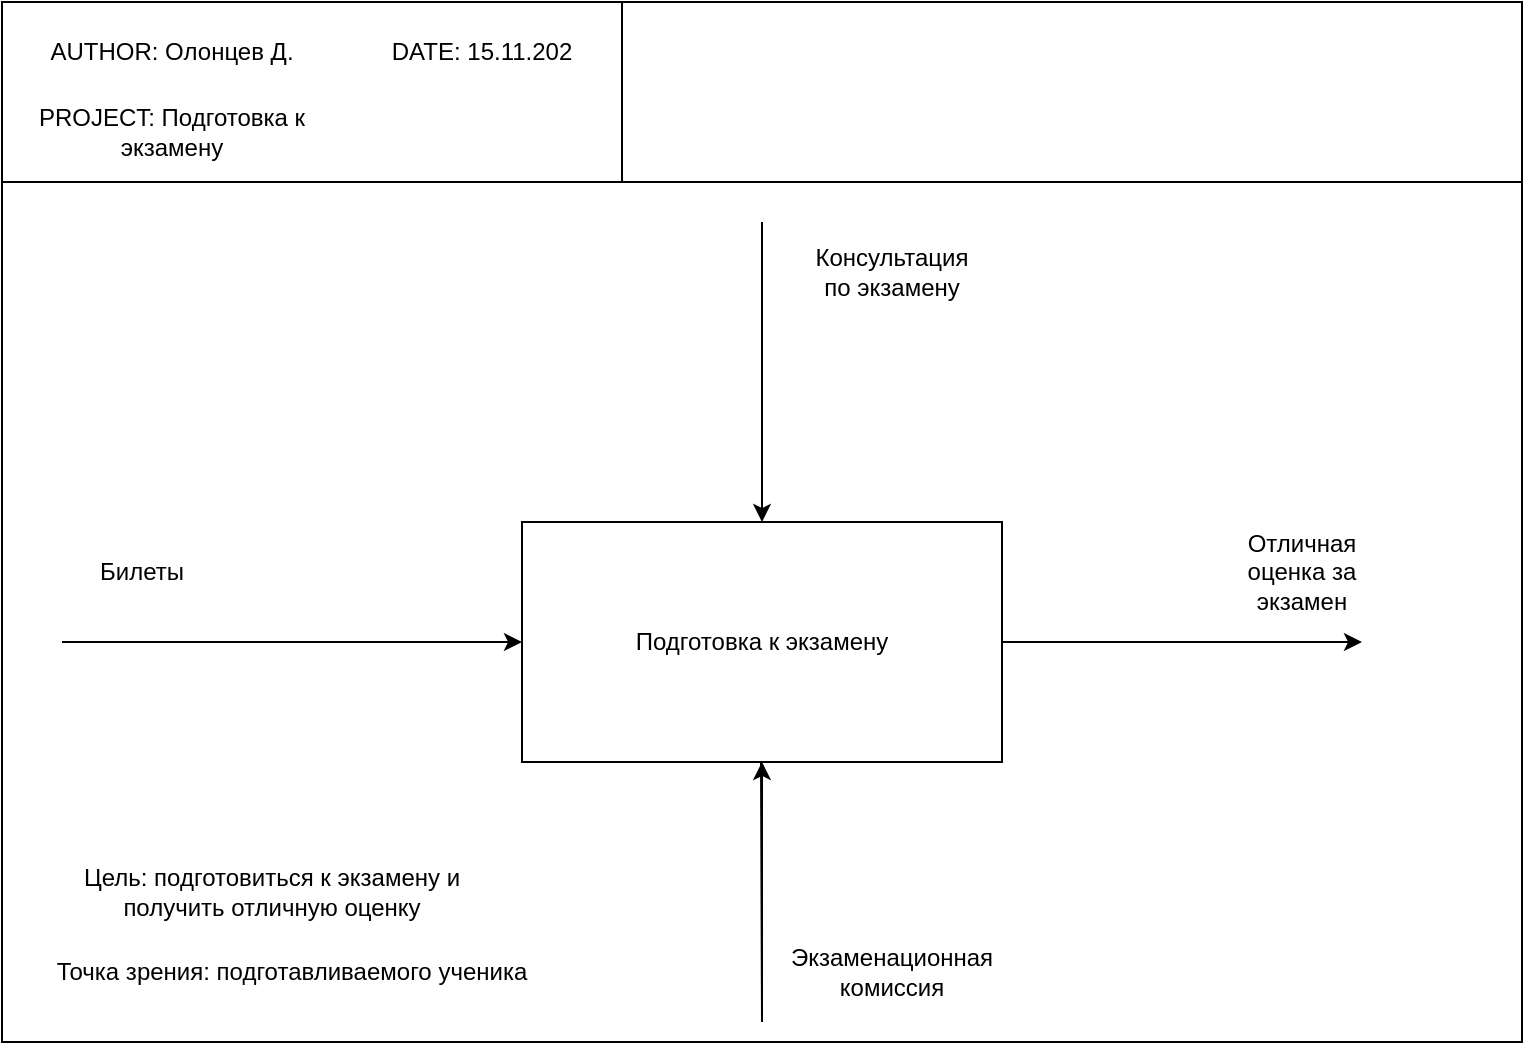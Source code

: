<mxfile version="20.5.3" type="device"><diagram id="ZZQF8L3Xi1nZzxDUMT8j" name="Страница 1"><mxGraphModel dx="1422" dy="794" grid="1" gridSize="10" guides="1" tooltips="1" connect="1" arrows="1" fold="1" page="1" pageScale="1" pageWidth="827" pageHeight="1169" math="0" shadow="0"><root><mxCell id="0"/><mxCell id="1" parent="0"/><mxCell id="epqevfn_0Kt0ryvxr9YU-29" value="" style="shape=table;startSize=90;container=1;collapsible=0;childLayout=tableLayout;fontStyle=1;align=center;" parent="1" vertex="1"><mxGeometry x="40" y="80" width="760" height="520" as="geometry"/></mxCell><mxCell id="epqevfn_0Kt0ryvxr9YU-30" value="" style="shape=tableRow;horizontal=0;startSize=0;swimlaneHead=0;swimlaneBody=0;top=0;left=0;bottom=0;right=0;collapsible=0;dropTarget=0;fillColor=none;points=[[0,0.5],[1,0.5]];portConstraint=eastwest;opacity=0;" parent="epqevfn_0Kt0ryvxr9YU-29" vertex="1"><mxGeometry y="90" width="760" height="430" as="geometry"/></mxCell><mxCell id="epqevfn_0Kt0ryvxr9YU-31" value="" style="shape=partialRectangle;html=1;whiteSpace=wrap;connectable=0;fillColor=none;top=0;left=0;bottom=0;right=0;overflow=hidden;opacity=0;" parent="epqevfn_0Kt0ryvxr9YU-30" vertex="1"><mxGeometry width="760" height="430" as="geometry"><mxRectangle width="760" height="430" as="alternateBounds"/></mxGeometry></mxCell><mxCell id="epqevfn_0Kt0ryvxr9YU-1" value="Подготовка к экзамену" style="rounded=0;whiteSpace=wrap;html=1;" parent="1" vertex="1"><mxGeometry x="300" y="340" width="240" height="120" as="geometry"/></mxCell><mxCell id="epqevfn_0Kt0ryvxr9YU-2" value="" style="endArrow=classic;html=1;rounded=0;" parent="1" target="epqevfn_0Kt0ryvxr9YU-1" edge="1"><mxGeometry width="50" height="50" relative="1" as="geometry"><mxPoint x="70" y="400" as="sourcePoint"/><mxPoint x="440" y="410" as="targetPoint"/></mxGeometry></mxCell><mxCell id="epqevfn_0Kt0ryvxr9YU-3" value="" style="endArrow=classic;html=1;rounded=0;" parent="1" source="epqevfn_0Kt0ryvxr9YU-1" edge="1"><mxGeometry width="50" height="50" relative="1" as="geometry"><mxPoint x="80" y="410" as="sourcePoint"/><mxPoint x="720" y="400" as="targetPoint"/></mxGeometry></mxCell><mxCell id="epqevfn_0Kt0ryvxr9YU-4" value="" style="endArrow=classic;html=1;rounded=0;" parent="1" target="epqevfn_0Kt0ryvxr9YU-1" edge="1"><mxGeometry width="50" height="50" relative="1" as="geometry"><mxPoint x="420" y="190" as="sourcePoint"/><mxPoint x="440" y="370" as="targetPoint"/></mxGeometry></mxCell><mxCell id="epqevfn_0Kt0ryvxr9YU-5" value="" style="endArrow=classic;html=1;rounded=0;" parent="1" target="epqevfn_0Kt0ryvxr9YU-1" edge="1"><mxGeometry width="50" height="50" relative="1" as="geometry"><mxPoint x="419.5" y="460" as="sourcePoint"/><mxPoint x="419.5" y="610" as="targetPoint"/><Array as="points"><mxPoint x="420" y="590"/></Array></mxGeometry></mxCell><mxCell id="epqevfn_0Kt0ryvxr9YU-6" value="Билеты" style="text;html=1;strokeColor=none;fillColor=none;align=center;verticalAlign=middle;whiteSpace=wrap;rounded=0;" parent="1" vertex="1"><mxGeometry x="80" y="350" width="60" height="30" as="geometry"/></mxCell><mxCell id="epqevfn_0Kt0ryvxr9YU-7" value="Отличная оценка за экзамен" style="text;html=1;strokeColor=none;fillColor=none;align=center;verticalAlign=middle;whiteSpace=wrap;rounded=0;" parent="1" vertex="1"><mxGeometry x="660" y="350" width="60" height="30" as="geometry"/></mxCell><mxCell id="epqevfn_0Kt0ryvxr9YU-9" value="Экзаменационная комиссия" style="text;html=1;strokeColor=none;fillColor=none;align=center;verticalAlign=middle;whiteSpace=wrap;rounded=0;" parent="1" vertex="1"><mxGeometry x="440" y="550" width="90" height="30" as="geometry"/></mxCell><mxCell id="epqevfn_0Kt0ryvxr9YU-10" value="Консультация по экзамену" style="text;html=1;strokeColor=none;fillColor=none;align=center;verticalAlign=middle;whiteSpace=wrap;rounded=0;" parent="1" vertex="1"><mxGeometry x="440" y="200" width="90" height="30" as="geometry"/></mxCell><mxCell id="epqevfn_0Kt0ryvxr9YU-11" value="Цель: подготовиться к экзамену и получить отличную оценку" style="text;html=1;strokeColor=none;fillColor=none;align=center;verticalAlign=middle;whiteSpace=wrap;rounded=0;" parent="1" vertex="1"><mxGeometry x="60" y="510" width="230" height="30" as="geometry"/></mxCell><mxCell id="epqevfn_0Kt0ryvxr9YU-13" value="Точка зрения: подготавливаемого ученика" style="text;html=1;strokeColor=none;fillColor=none;align=center;verticalAlign=middle;whiteSpace=wrap;rounded=0;" parent="1" vertex="1"><mxGeometry x="60" y="550" width="250" height="30" as="geometry"/></mxCell><mxCell id="ISbomQdhdUGFeUT-Ue3V-1" value="" style="shape=table;html=1;whiteSpace=wrap;startSize=0;container=1;collapsible=0;childLayout=tableLayout;" parent="1" vertex="1"><mxGeometry x="40" y="80" width="760" height="90" as="geometry"/></mxCell><mxCell id="ISbomQdhdUGFeUT-Ue3V-2" value="" style="shape=tableRow;horizontal=0;startSize=0;swimlaneHead=0;swimlaneBody=0;top=0;left=0;bottom=0;right=0;collapsible=0;dropTarget=0;fillColor=none;points=[[0,0.5],[1,0.5]];portConstraint=eastwest;" parent="ISbomQdhdUGFeUT-Ue3V-1" vertex="1"><mxGeometry width="760" height="90" as="geometry"/></mxCell><mxCell id="ISbomQdhdUGFeUT-Ue3V-3" value="" style="shape=partialRectangle;html=1;whiteSpace=wrap;connectable=0;fillColor=none;top=0;left=0;bottom=0;right=0;overflow=hidden;" parent="ISbomQdhdUGFeUT-Ue3V-2" vertex="1"><mxGeometry width="310" height="90" as="geometry"><mxRectangle width="310" height="90" as="alternateBounds"/></mxGeometry></mxCell><mxCell id="ISbomQdhdUGFeUT-Ue3V-4" value="" style="shape=partialRectangle;html=1;whiteSpace=wrap;connectable=0;fillColor=none;top=0;left=0;bottom=0;right=0;overflow=hidden;" parent="ISbomQdhdUGFeUT-Ue3V-2" vertex="1"><mxGeometry x="310" width="450" height="90" as="geometry"><mxRectangle width="450" height="90" as="alternateBounds"/></mxGeometry></mxCell><mxCell id="epqevfn_0Kt0ryvxr9YU-46" value="AUTHOR: Олонцев Д." style="text;html=1;strokeColor=none;fillColor=none;align=center;verticalAlign=middle;whiteSpace=wrap;rounded=0;" parent="1" vertex="1"><mxGeometry x="50" y="90" width="150" height="30" as="geometry"/></mxCell><mxCell id="epqevfn_0Kt0ryvxr9YU-47" value="PROJECT: Подготовка к экзамену" style="text;html=1;strokeColor=none;fillColor=none;align=center;verticalAlign=middle;whiteSpace=wrap;rounded=0;" parent="1" vertex="1"><mxGeometry x="50" y="130" width="150" height="30" as="geometry"/></mxCell><mxCell id="epqevfn_0Kt0ryvxr9YU-49" value="DATE: 15.11.202" style="text;html=1;strokeColor=none;fillColor=none;align=center;verticalAlign=middle;whiteSpace=wrap;rounded=0;" parent="1" vertex="1"><mxGeometry x="230" y="90" width="100" height="30" as="geometry"/></mxCell></root></mxGraphModel></diagram></mxfile>